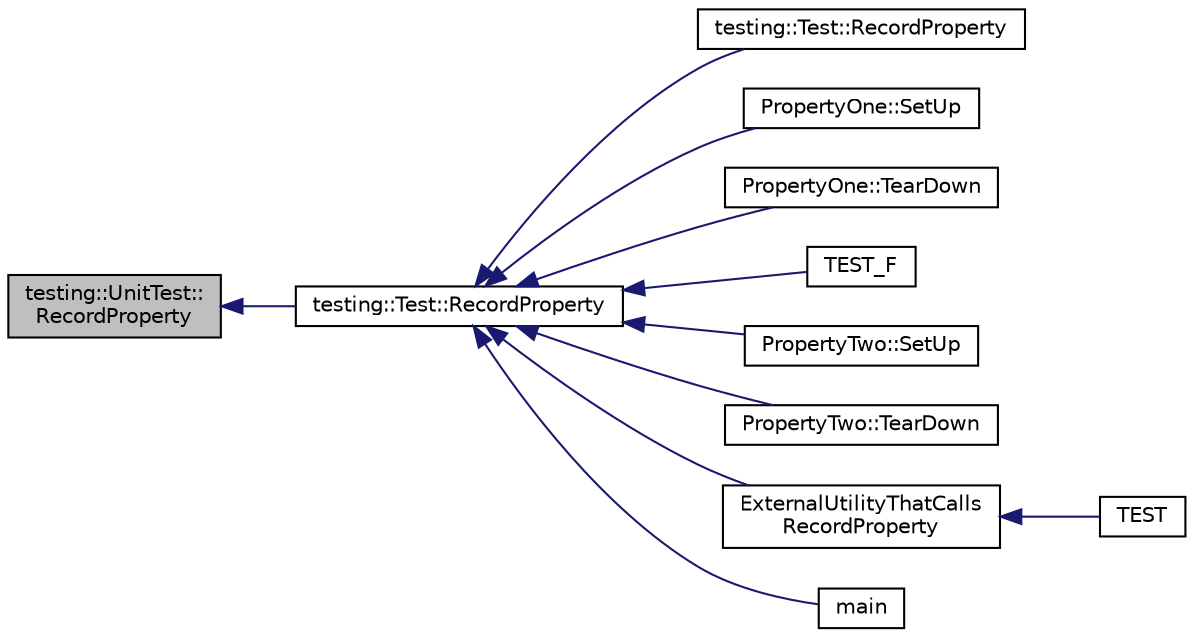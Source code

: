 digraph "testing::UnitTest::RecordProperty"
{
  edge [fontname="Helvetica",fontsize="10",labelfontname="Helvetica",labelfontsize="10"];
  node [fontname="Helvetica",fontsize="10",shape=record];
  rankdir="LR";
  Node213 [label="testing::UnitTest::\lRecordProperty",height=0.2,width=0.4,color="black", fillcolor="grey75", style="filled", fontcolor="black"];
  Node213 -> Node214 [dir="back",color="midnightblue",fontsize="10",style="solid",fontname="Helvetica"];
  Node214 [label="testing::Test::RecordProperty",height=0.2,width=0.4,color="black", fillcolor="white", style="filled",URL="$df/d69/classtesting_1_1_test.html#a1559ce1c83f56993b582650c091535a7"];
  Node214 -> Node215 [dir="back",color="midnightblue",fontsize="10",style="solid",fontname="Helvetica"];
  Node215 [label="testing::Test::RecordProperty",height=0.2,width=0.4,color="black", fillcolor="white", style="filled",URL="$df/d69/classtesting_1_1_test.html#a373da47b491b1e64e355d22d6ec99b5b"];
  Node214 -> Node216 [dir="back",color="midnightblue",fontsize="10",style="solid",fontname="Helvetica"];
  Node216 [label="PropertyOne::SetUp",height=0.2,width=0.4,color="black", fillcolor="white", style="filled",URL="$d0/db5/class_property_one.html#a9cb7d7cb508d5f1a6fc7cfead81ebc2b"];
  Node214 -> Node217 [dir="back",color="midnightblue",fontsize="10",style="solid",fontname="Helvetica"];
  Node217 [label="PropertyOne::TearDown",height=0.2,width=0.4,color="black", fillcolor="white", style="filled",URL="$d0/db5/class_property_one.html#a3ed895113848403d5ea27f52a1bb0545"];
  Node214 -> Node218 [dir="back",color="midnightblue",fontsize="10",style="solid",fontname="Helvetica"];
  Node218 [label="TEST_F",height=0.2,width=0.4,color="black", fillcolor="white", style="filled",URL="$de/dbe/gtest__xml__outfile1__test___8cc.html#a332e6b360a7975e161b4f4b1e34e2d33"];
  Node214 -> Node219 [dir="back",color="midnightblue",fontsize="10",style="solid",fontname="Helvetica"];
  Node219 [label="PropertyTwo::SetUp",height=0.2,width=0.4,color="black", fillcolor="white", style="filled",URL="$d7/d8d/class_property_two.html#aa3ab39cf4e6c751cb0788c575bf92ca2"];
  Node214 -> Node220 [dir="back",color="midnightblue",fontsize="10",style="solid",fontname="Helvetica"];
  Node220 [label="PropertyTwo::TearDown",height=0.2,width=0.4,color="black", fillcolor="white", style="filled",URL="$d7/d8d/class_property_two.html#aa4ffb2b9dddeba69f0f9baf133f06ef2"];
  Node214 -> Node221 [dir="back",color="midnightblue",fontsize="10",style="solid",fontname="Helvetica"];
  Node221 [label="ExternalUtilityThatCalls\lRecordProperty",height=0.2,width=0.4,color="black", fillcolor="white", style="filled",URL="$d8/d08/gtest__xml__output__unittest___8cc.html#a8a5eb3769c1d7482bf69f3a03862c6a6"];
  Node221 -> Node222 [dir="back",color="midnightblue",fontsize="10",style="solid",fontname="Helvetica"];
  Node222 [label="TEST",height=0.2,width=0.4,color="black", fillcolor="white", style="filled",URL="$d8/d08/gtest__xml__output__unittest___8cc.html#abe7f5c93beecd6501a7b6ccf838f5b10"];
  Node214 -> Node223 [dir="back",color="midnightblue",fontsize="10",style="solid",fontname="Helvetica"];
  Node223 [label="main",height=0.2,width=0.4,color="black", fillcolor="white", style="filled",URL="$d8/d08/gtest__xml__output__unittest___8cc.html#a3c04138a5bfe5d72780bb7e82a18e627"];
}
